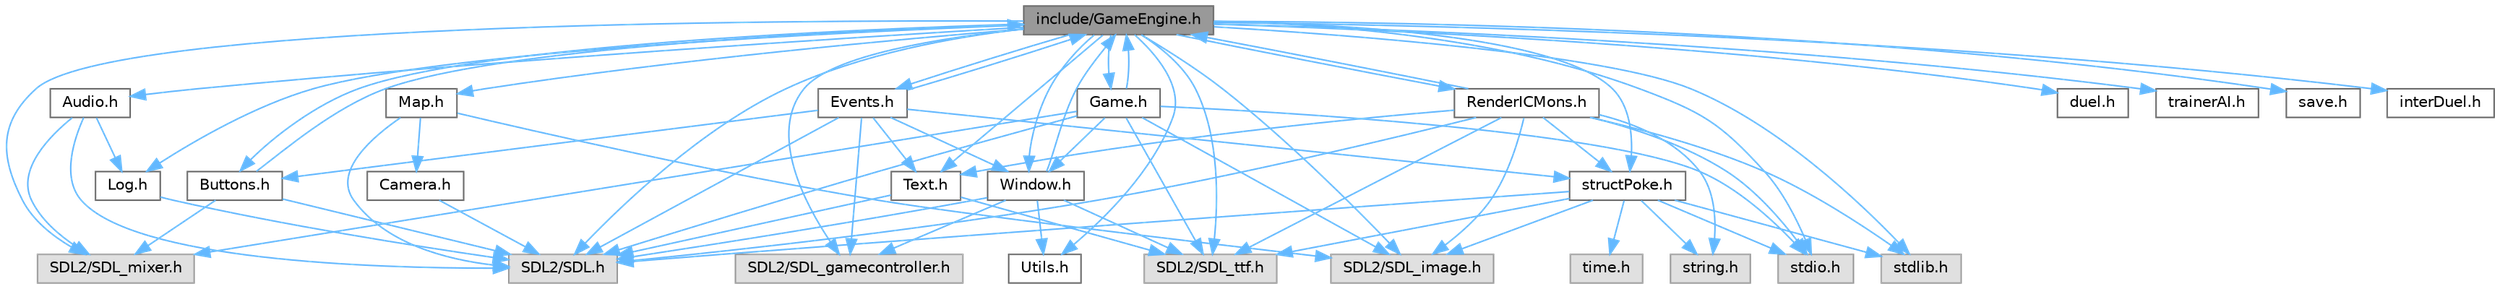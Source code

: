 digraph "include/GameEngine.h"
{
 // LATEX_PDF_SIZE
  bgcolor="transparent";
  edge [fontname=Helvetica,fontsize=10,labelfontname=Helvetica,labelfontsize=10];
  node [fontname=Helvetica,fontsize=10,shape=box,height=0.2,width=0.4];
  Node1 [id="Node000001",label="include/GameEngine.h",height=0.2,width=0.4,color="gray40", fillcolor="grey60", style="filled", fontcolor="black",tooltip=" "];
  Node1 -> Node2 [id="edge1_Node000001_Node000002",color="steelblue1",style="solid",tooltip=" "];
  Node2 [id="Node000002",label="SDL2/SDL.h",height=0.2,width=0.4,color="grey60", fillcolor="#E0E0E0", style="filled",tooltip=" "];
  Node1 -> Node3 [id="edge2_Node000001_Node000003",color="steelblue1",style="solid",tooltip=" "];
  Node3 [id="Node000003",label="SDL2/SDL_mixer.h",height=0.2,width=0.4,color="grey60", fillcolor="#E0E0E0", style="filled",tooltip=" "];
  Node1 -> Node4 [id="edge3_Node000001_Node000004",color="steelblue1",style="solid",tooltip=" "];
  Node4 [id="Node000004",label="SDL2/SDL_image.h",height=0.2,width=0.4,color="grey60", fillcolor="#E0E0E0", style="filled",tooltip=" "];
  Node1 -> Node5 [id="edge4_Node000001_Node000005",color="steelblue1",style="solid",tooltip=" "];
  Node5 [id="Node000005",label="SDL2/SDL_ttf.h",height=0.2,width=0.4,color="grey60", fillcolor="#E0E0E0", style="filled",tooltip=" "];
  Node1 -> Node6 [id="edge5_Node000001_Node000006",color="steelblue1",style="solid",tooltip=" "];
  Node6 [id="Node000006",label="SDL2/SDL_gamecontroller.h",height=0.2,width=0.4,color="grey60", fillcolor="#E0E0E0", style="filled",tooltip=" "];
  Node1 -> Node7 [id="edge6_Node000001_Node000007",color="steelblue1",style="solid",tooltip=" "];
  Node7 [id="Node000007",label="stdio.h",height=0.2,width=0.4,color="grey60", fillcolor="#E0E0E0", style="filled",tooltip=" "];
  Node1 -> Node8 [id="edge7_Node000001_Node000008",color="steelblue1",style="solid",tooltip=" "];
  Node8 [id="Node000008",label="stdlib.h",height=0.2,width=0.4,color="grey60", fillcolor="#E0E0E0", style="filled",tooltip=" "];
  Node1 -> Node9 [id="edge8_Node000001_Node000009",color="steelblue1",style="solid",tooltip=" "];
  Node9 [id="Node000009",label="Log.h",height=0.2,width=0.4,color="grey40", fillcolor="white", style="filled",URL="$d1/d45/Log_8h.html",tooltip=" "];
  Node9 -> Node2 [id="edge9_Node000009_Node000002",color="steelblue1",style="solid",tooltip=" "];
  Node1 -> Node10 [id="edge10_Node000001_Node000010",color="steelblue1",style="solid",tooltip=" "];
  Node10 [id="Node000010",label="Audio.h",height=0.2,width=0.4,color="grey40", fillcolor="white", style="filled",URL="$d8/daa/Audio_8h.html",tooltip=" "];
  Node10 -> Node9 [id="edge11_Node000010_Node000009",color="steelblue1",style="solid",tooltip=" "];
  Node10 -> Node3 [id="edge12_Node000010_Node000003",color="steelblue1",style="solid",tooltip=" "];
  Node10 -> Node2 [id="edge13_Node000010_Node000002",color="steelblue1",style="solid",tooltip=" "];
  Node1 -> Node11 [id="edge14_Node000001_Node000011",color="steelblue1",style="solid",tooltip=" "];
  Node11 [id="Node000011",label="Buttons.h",height=0.2,width=0.4,color="grey40", fillcolor="white", style="filled",URL="$d3/d70/Buttons_8h.html",tooltip=" "];
  Node11 -> Node2 [id="edge15_Node000011_Node000002",color="steelblue1",style="solid",tooltip=" "];
  Node11 -> Node3 [id="edge16_Node000011_Node000003",color="steelblue1",style="solid",tooltip=" "];
  Node11 -> Node1 [id="edge17_Node000011_Node000001",color="steelblue1",style="solid",tooltip=" "];
  Node1 -> Node12 [id="edge18_Node000001_Node000012",color="steelblue1",style="solid",tooltip=" "];
  Node12 [id="Node000012",label="structPoke.h",height=0.2,width=0.4,color="grey40", fillcolor="white", style="filled",URL="$da/d71/structPoke_8h.html",tooltip=" "];
  Node12 -> Node7 [id="edge19_Node000012_Node000007",color="steelblue1",style="solid",tooltip=" "];
  Node12 -> Node8 [id="edge20_Node000012_Node000008",color="steelblue1",style="solid",tooltip=" "];
  Node12 -> Node13 [id="edge21_Node000012_Node000013",color="steelblue1",style="solid",tooltip=" "];
  Node13 [id="Node000013",label="time.h",height=0.2,width=0.4,color="grey60", fillcolor="#E0E0E0", style="filled",tooltip=" "];
  Node12 -> Node14 [id="edge22_Node000012_Node000014",color="steelblue1",style="solid",tooltip=" "];
  Node14 [id="Node000014",label="string.h",height=0.2,width=0.4,color="grey60", fillcolor="#E0E0E0", style="filled",tooltip=" "];
  Node12 -> Node2 [id="edge23_Node000012_Node000002",color="steelblue1",style="solid",tooltip=" "];
  Node12 -> Node4 [id="edge24_Node000012_Node000004",color="steelblue1",style="solid",tooltip=" "];
  Node12 -> Node5 [id="edge25_Node000012_Node000005",color="steelblue1",style="solid",tooltip=" "];
  Node1 -> Node15 [id="edge26_Node000001_Node000015",color="steelblue1",style="solid",tooltip=" "];
  Node15 [id="Node000015",label="duel.h",height=0.2,width=0.4,color="grey40", fillcolor="white", style="filled",URL="$d6/d8e/duel_8h.html",tooltip=" "];
  Node1 -> Node16 [id="edge27_Node000001_Node000016",color="steelblue1",style="solid",tooltip=" "];
  Node16 [id="Node000016",label="trainerAI.h",height=0.2,width=0.4,color="grey40", fillcolor="white", style="filled",URL="$df/d27/trainerAI_8h.html",tooltip=" "];
  Node1 -> Node17 [id="edge28_Node000001_Node000017",color="steelblue1",style="solid",tooltip=" "];
  Node17 [id="Node000017",label="save.h",height=0.2,width=0.4,color="grey40", fillcolor="white", style="filled",URL="$d5/d5e/save_8h.html",tooltip=" "];
  Node1 -> Node18 [id="edge29_Node000001_Node000018",color="steelblue1",style="solid",tooltip=" "];
  Node18 [id="Node000018",label="interDuel.h",height=0.2,width=0.4,color="grey40", fillcolor="white", style="filled",URL="$da/d1d/interDuel_8h.html",tooltip=" "];
  Node1 -> Node19 [id="edge30_Node000001_Node000019",color="steelblue1",style="solid",tooltip=" "];
  Node19 [id="Node000019",label="Utils.h",height=0.2,width=0.4,color="grey40", fillcolor="white", style="filled",URL="$d9/ded/Utils_8h.html",tooltip=" "];
  Node1 -> Node20 [id="edge31_Node000001_Node000020",color="steelblue1",style="solid",tooltip=" "];
  Node20 [id="Node000020",label="Text.h",height=0.2,width=0.4,color="grey40", fillcolor="white", style="filled",URL="$d6/d35/Text_8h.html",tooltip=" "];
  Node20 -> Node2 [id="edge32_Node000020_Node000002",color="steelblue1",style="solid",tooltip=" "];
  Node20 -> Node5 [id="edge33_Node000020_Node000005",color="steelblue1",style="solid",tooltip=" "];
  Node1 -> Node21 [id="edge34_Node000001_Node000021",color="steelblue1",style="solid",tooltip=" "];
  Node21 [id="Node000021",label="Window.h",height=0.2,width=0.4,color="grey40", fillcolor="white", style="filled",URL="$d3/ded/Window_8h.html",tooltip=" "];
  Node21 -> Node2 [id="edge35_Node000021_Node000002",color="steelblue1",style="solid",tooltip=" "];
  Node21 -> Node5 [id="edge36_Node000021_Node000005",color="steelblue1",style="solid",tooltip=" "];
  Node21 -> Node6 [id="edge37_Node000021_Node000006",color="steelblue1",style="solid",tooltip=" "];
  Node21 -> Node1 [id="edge38_Node000021_Node000001",color="steelblue1",style="solid",tooltip=" "];
  Node21 -> Node19 [id="edge39_Node000021_Node000019",color="steelblue1",style="solid",tooltip=" "];
  Node1 -> Node22 [id="edge40_Node000001_Node000022",color="steelblue1",style="solid",tooltip=" "];
  Node22 [id="Node000022",label="Map.h",height=0.2,width=0.4,color="grey40", fillcolor="white", style="filled",URL="$df/d79/Map_8h.html",tooltip=" "];
  Node22 -> Node2 [id="edge41_Node000022_Node000002",color="steelblue1",style="solid",tooltip=" "];
  Node22 -> Node4 [id="edge42_Node000022_Node000004",color="steelblue1",style="solid",tooltip=" "];
  Node22 -> Node23 [id="edge43_Node000022_Node000023",color="steelblue1",style="solid",tooltip=" "];
  Node23 [id="Node000023",label="Camera.h",height=0.2,width=0.4,color="grey40", fillcolor="white", style="filled",URL="$dd/de4/Camera_8h.html",tooltip=" "];
  Node23 -> Node2 [id="edge44_Node000023_Node000002",color="steelblue1",style="solid",tooltip=" "];
  Node1 -> Node24 [id="edge45_Node000001_Node000024",color="steelblue1",style="solid",tooltip=" "];
  Node24 [id="Node000024",label="Game.h",height=0.2,width=0.4,color="grey40", fillcolor="white", style="filled",URL="$d3/d5f/Game_8h.html",tooltip=" "];
  Node24 -> Node2 [id="edge46_Node000024_Node000002",color="steelblue1",style="solid",tooltip=" "];
  Node24 -> Node3 [id="edge47_Node000024_Node000003",color="steelblue1",style="solid",tooltip=" "];
  Node24 -> Node4 [id="edge48_Node000024_Node000004",color="steelblue1",style="solid",tooltip=" "];
  Node24 -> Node5 [id="edge49_Node000024_Node000005",color="steelblue1",style="solid",tooltip=" "];
  Node24 -> Node7 [id="edge50_Node000024_Node000007",color="steelblue1",style="solid",tooltip=" "];
  Node24 -> Node21 [id="edge51_Node000024_Node000021",color="steelblue1",style="solid",tooltip=" "];
  Node24 -> Node1 [id="edge52_Node000024_Node000001",color="steelblue1",style="solid",tooltip=" "];
  Node1 -> Node25 [id="edge53_Node000001_Node000025",color="steelblue1",style="solid",tooltip=" "];
  Node25 [id="Node000025",label="Events.h",height=0.2,width=0.4,color="grey40", fillcolor="white", style="filled",URL="$d0/dbb/Events_8h.html",tooltip=" "];
  Node25 -> Node1 [id="edge54_Node000025_Node000001",color="steelblue1",style="solid",tooltip=" "];
  Node25 -> Node21 [id="edge55_Node000025_Node000021",color="steelblue1",style="solid",tooltip=" "];
  Node25 -> Node11 [id="edge56_Node000025_Node000011",color="steelblue1",style="solid",tooltip=" "];
  Node25 -> Node20 [id="edge57_Node000025_Node000020",color="steelblue1",style="solid",tooltip=" "];
  Node25 -> Node12 [id="edge58_Node000025_Node000012",color="steelblue1",style="solid",tooltip=" "];
  Node25 -> Node2 [id="edge59_Node000025_Node000002",color="steelblue1",style="solid",tooltip=" "];
  Node25 -> Node6 [id="edge60_Node000025_Node000006",color="steelblue1",style="solid",tooltip=" "];
  Node1 -> Node26 [id="edge61_Node000001_Node000026",color="steelblue1",style="solid",tooltip=" "];
  Node26 [id="Node000026",label="RenderICMons.h",height=0.2,width=0.4,color="grey40", fillcolor="white", style="filled",URL="$d2/d98/RenderICMons_8h.html",tooltip=" "];
  Node26 -> Node2 [id="edge62_Node000026_Node000002",color="steelblue1",style="solid",tooltip=" "];
  Node26 -> Node4 [id="edge63_Node000026_Node000004",color="steelblue1",style="solid",tooltip=" "];
  Node26 -> Node5 [id="edge64_Node000026_Node000005",color="steelblue1",style="solid",tooltip=" "];
  Node26 -> Node7 [id="edge65_Node000026_Node000007",color="steelblue1",style="solid",tooltip=" "];
  Node26 -> Node8 [id="edge66_Node000026_Node000008",color="steelblue1",style="solid",tooltip=" "];
  Node26 -> Node14 [id="edge67_Node000026_Node000014",color="steelblue1",style="solid",tooltip=" "];
  Node26 -> Node1 [id="edge68_Node000026_Node000001",color="steelblue1",style="solid",tooltip=" "];
  Node26 -> Node20 [id="edge69_Node000026_Node000020",color="steelblue1",style="solid",tooltip=" "];
  Node26 -> Node12 [id="edge70_Node000026_Node000012",color="steelblue1",style="solid",tooltip=" "];
}

